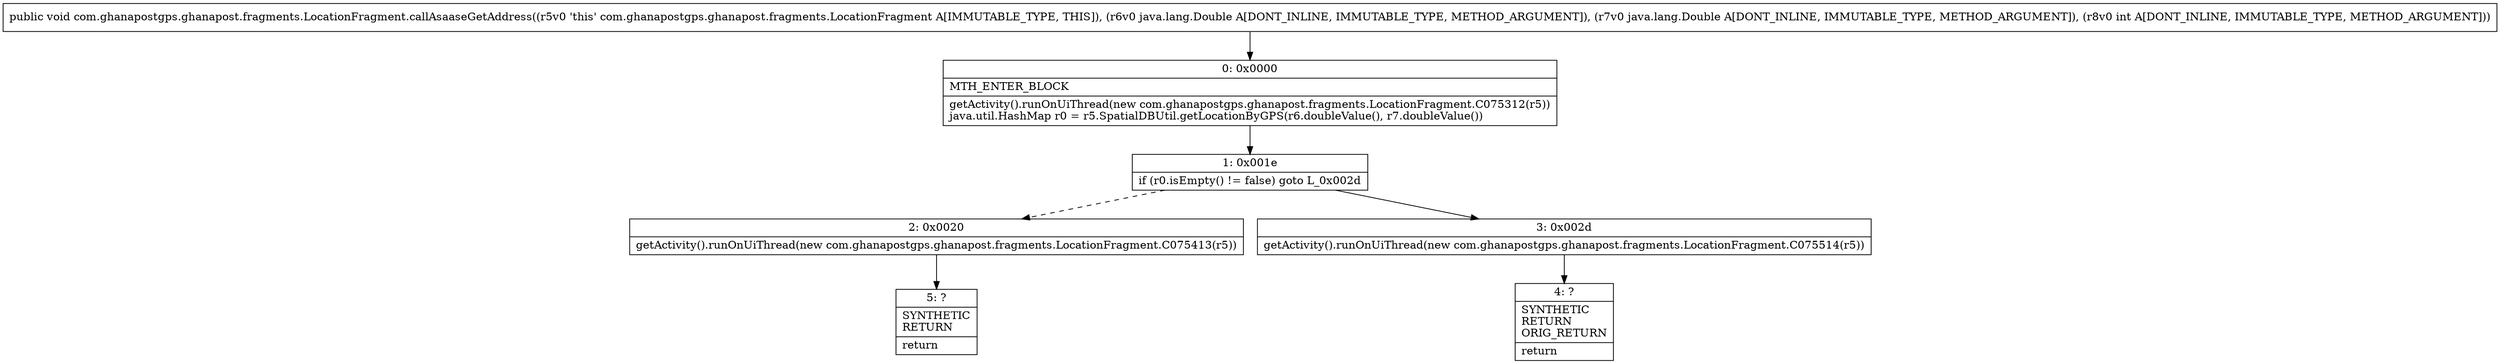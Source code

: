 digraph "CFG forcom.ghanapostgps.ghanapost.fragments.LocationFragment.callAsaaseGetAddress(Ljava\/lang\/Double;Ljava\/lang\/Double;I)V" {
Node_0 [shape=record,label="{0\:\ 0x0000|MTH_ENTER_BLOCK\l|getActivity().runOnUiThread(new com.ghanapostgps.ghanapost.fragments.LocationFragment.C075312(r5))\ljava.util.HashMap r0 = r5.SpatialDBUtil.getLocationByGPS(r6.doubleValue(), r7.doubleValue())\l}"];
Node_1 [shape=record,label="{1\:\ 0x001e|if (r0.isEmpty() != false) goto L_0x002d\l}"];
Node_2 [shape=record,label="{2\:\ 0x0020|getActivity().runOnUiThread(new com.ghanapostgps.ghanapost.fragments.LocationFragment.C075413(r5))\l}"];
Node_3 [shape=record,label="{3\:\ 0x002d|getActivity().runOnUiThread(new com.ghanapostgps.ghanapost.fragments.LocationFragment.C075514(r5))\l}"];
Node_4 [shape=record,label="{4\:\ ?|SYNTHETIC\lRETURN\lORIG_RETURN\l|return\l}"];
Node_5 [shape=record,label="{5\:\ ?|SYNTHETIC\lRETURN\l|return\l}"];
MethodNode[shape=record,label="{public void com.ghanapostgps.ghanapost.fragments.LocationFragment.callAsaaseGetAddress((r5v0 'this' com.ghanapostgps.ghanapost.fragments.LocationFragment A[IMMUTABLE_TYPE, THIS]), (r6v0 java.lang.Double A[DONT_INLINE, IMMUTABLE_TYPE, METHOD_ARGUMENT]), (r7v0 java.lang.Double A[DONT_INLINE, IMMUTABLE_TYPE, METHOD_ARGUMENT]), (r8v0 int A[DONT_INLINE, IMMUTABLE_TYPE, METHOD_ARGUMENT])) }"];
MethodNode -> Node_0;
Node_0 -> Node_1;
Node_1 -> Node_2[style=dashed];
Node_1 -> Node_3;
Node_2 -> Node_5;
Node_3 -> Node_4;
}

